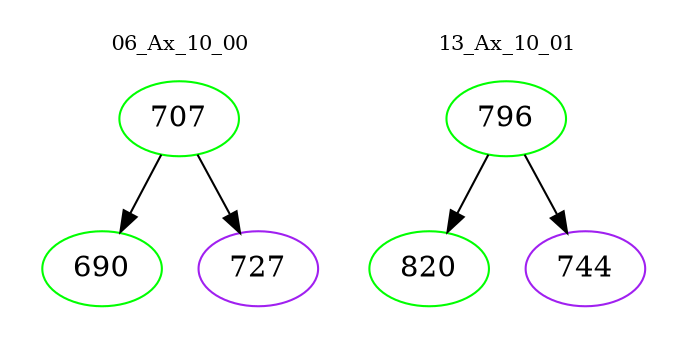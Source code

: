 digraph{
subgraph cluster_0 {
color = white
label = "06_Ax_10_00";
fontsize=10;
T0_707 [label="707", color="green"]
T0_707 -> T0_690 [color="black"]
T0_690 [label="690", color="green"]
T0_707 -> T0_727 [color="black"]
T0_727 [label="727", color="purple"]
}
subgraph cluster_1 {
color = white
label = "13_Ax_10_01";
fontsize=10;
T1_796 [label="796", color="green"]
T1_796 -> T1_820 [color="black"]
T1_820 [label="820", color="green"]
T1_796 -> T1_744 [color="black"]
T1_744 [label="744", color="purple"]
}
}

